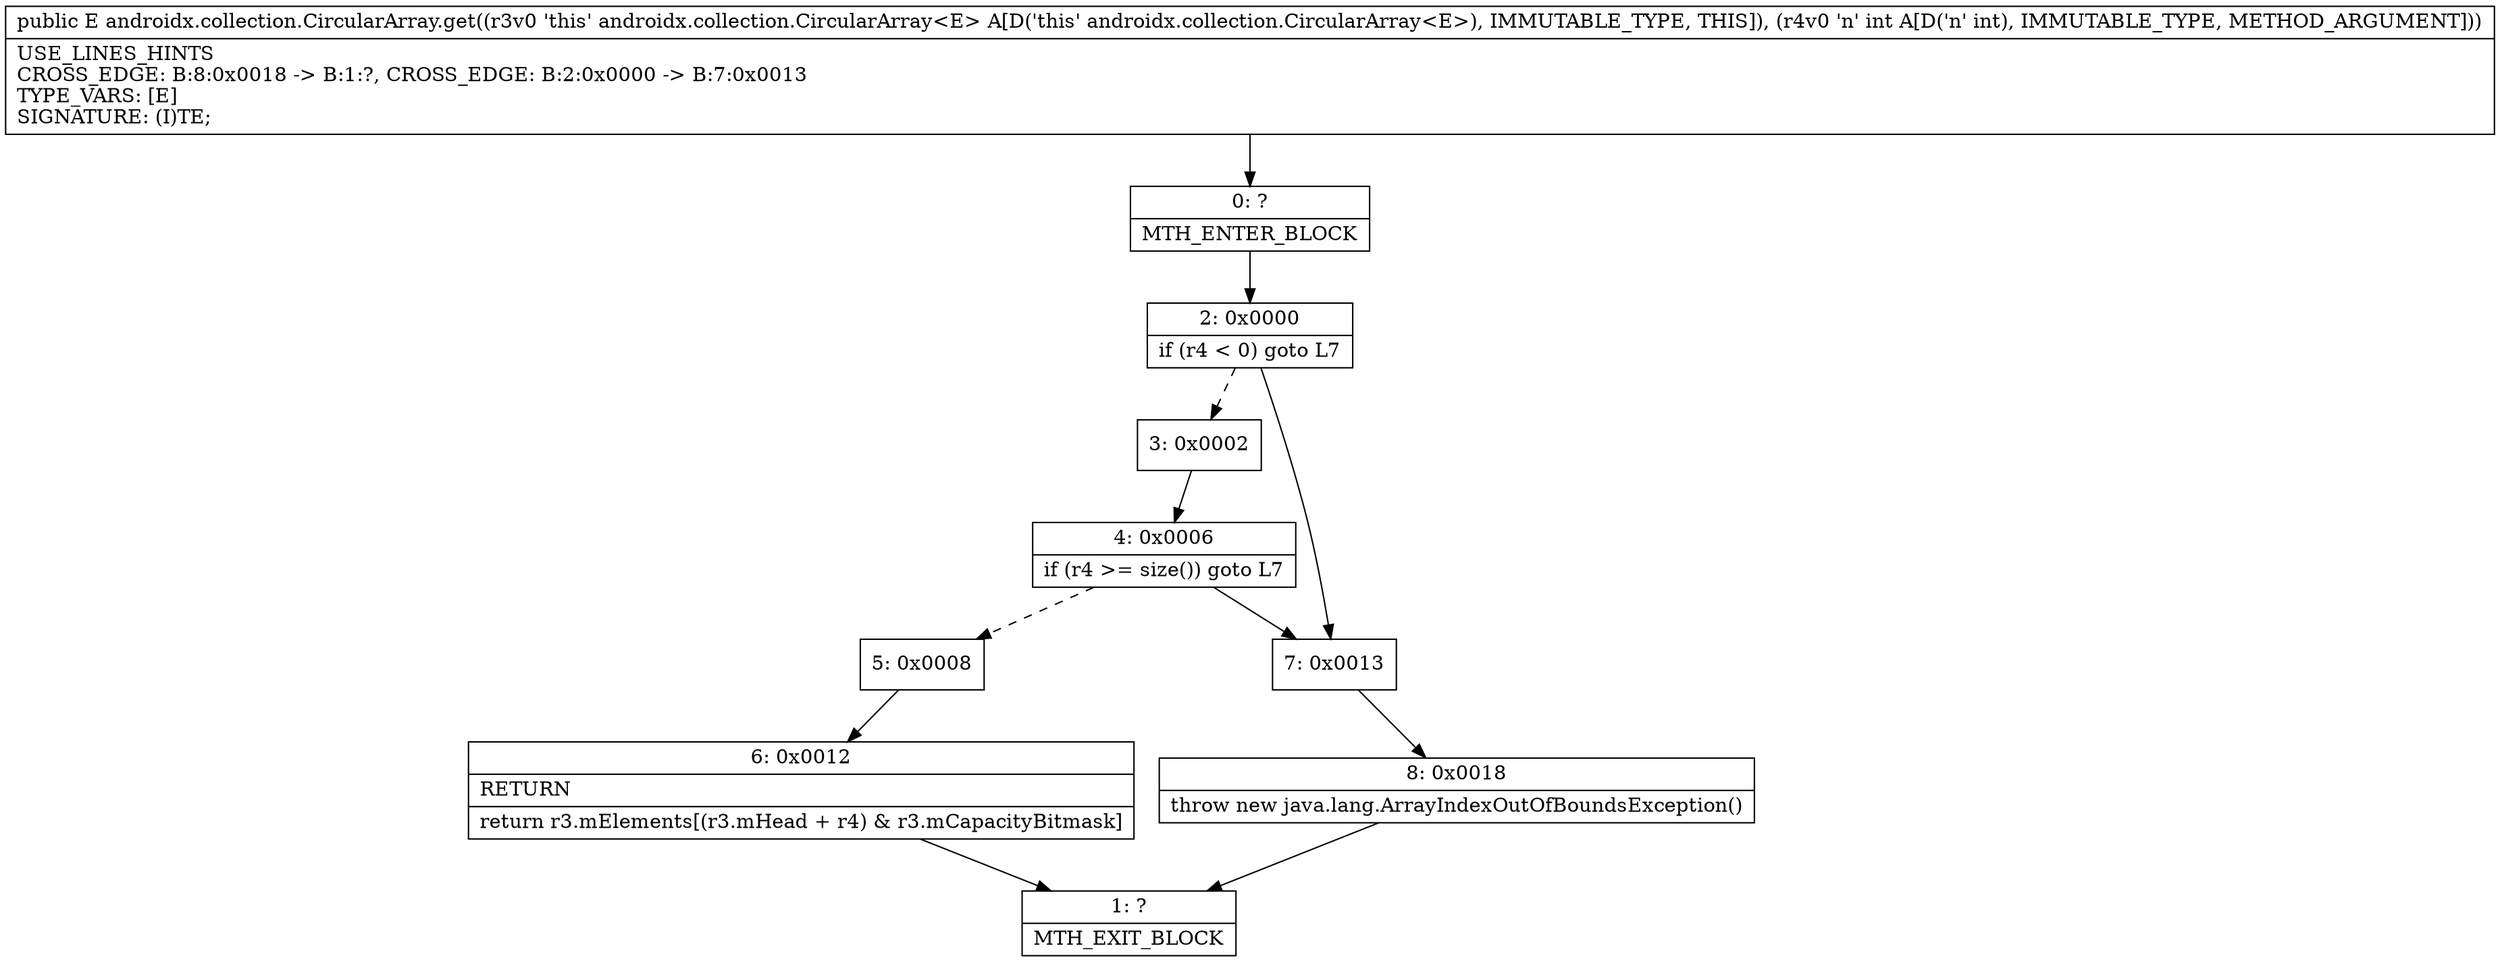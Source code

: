 digraph "CFG forandroidx.collection.CircularArray.get(I)Ljava\/lang\/Object;" {
Node_0 [shape=record,label="{0\:\ ?|MTH_ENTER_BLOCK\l}"];
Node_2 [shape=record,label="{2\:\ 0x0000|if (r4 \< 0) goto L7\l}"];
Node_3 [shape=record,label="{3\:\ 0x0002}"];
Node_4 [shape=record,label="{4\:\ 0x0006|if (r4 \>= size()) goto L7\l}"];
Node_5 [shape=record,label="{5\:\ 0x0008}"];
Node_6 [shape=record,label="{6\:\ 0x0012|RETURN\l|return r3.mElements[(r3.mHead + r4) & r3.mCapacityBitmask]\l}"];
Node_1 [shape=record,label="{1\:\ ?|MTH_EXIT_BLOCK\l}"];
Node_7 [shape=record,label="{7\:\ 0x0013}"];
Node_8 [shape=record,label="{8\:\ 0x0018|throw new java.lang.ArrayIndexOutOfBoundsException()\l}"];
MethodNode[shape=record,label="{public E androidx.collection.CircularArray.get((r3v0 'this' androidx.collection.CircularArray\<E\> A[D('this' androidx.collection.CircularArray\<E\>), IMMUTABLE_TYPE, THIS]), (r4v0 'n' int A[D('n' int), IMMUTABLE_TYPE, METHOD_ARGUMENT]))  | USE_LINES_HINTS\lCROSS_EDGE: B:8:0x0018 \-\> B:1:?, CROSS_EDGE: B:2:0x0000 \-\> B:7:0x0013\lTYPE_VARS: [E]\lSIGNATURE: (I)TE;\l}"];
MethodNode -> Node_0;Node_0 -> Node_2;
Node_2 -> Node_3[style=dashed];
Node_2 -> Node_7;
Node_3 -> Node_4;
Node_4 -> Node_5[style=dashed];
Node_4 -> Node_7;
Node_5 -> Node_6;
Node_6 -> Node_1;
Node_7 -> Node_8;
Node_8 -> Node_1;
}

